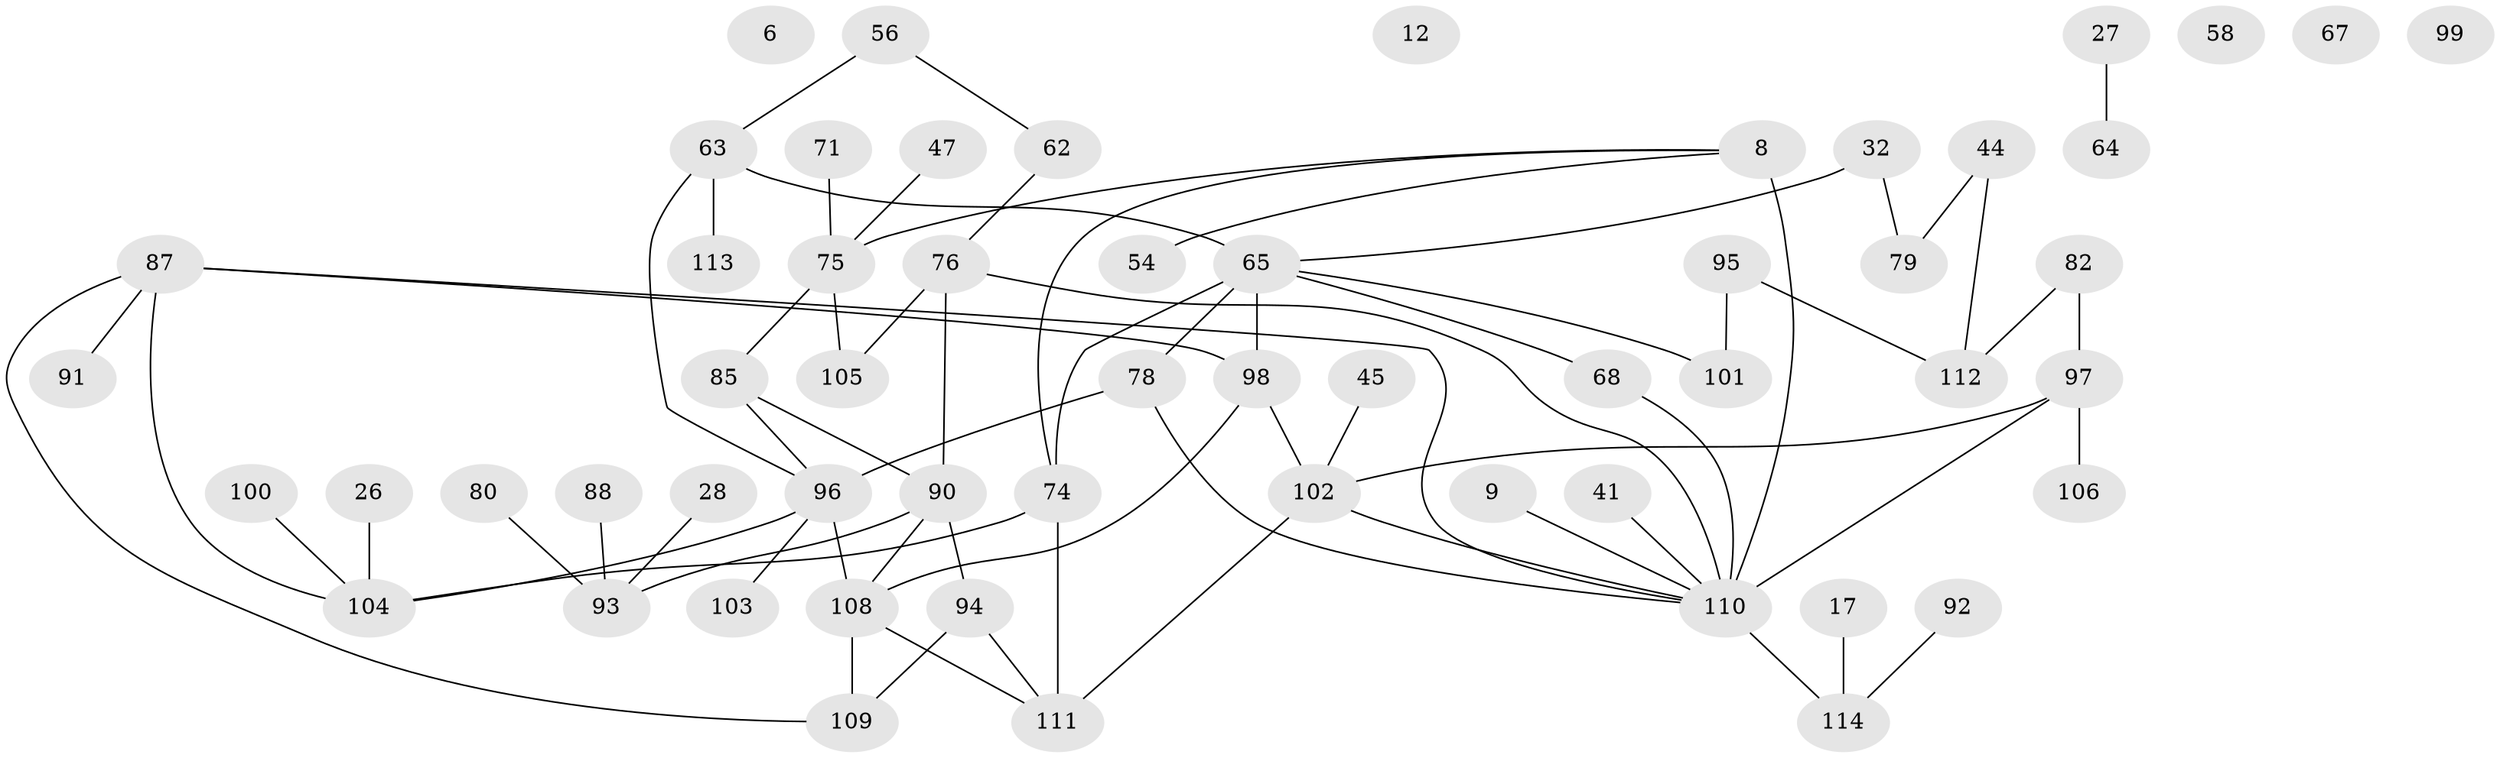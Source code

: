 // original degree distribution, {2: 0.23684210526315788, 4: 0.08771929824561403, 1: 0.2719298245614035, 0: 0.043859649122807015, 7: 0.008771929824561403, 3: 0.2719298245614035, 5: 0.06140350877192982, 6: 0.017543859649122806}
// Generated by graph-tools (version 1.1) at 2025/40/03/09/25 04:40:38]
// undirected, 57 vertices, 71 edges
graph export_dot {
graph [start="1"]
  node [color=gray90,style=filled];
  6;
  8;
  9;
  12;
  17;
  26;
  27;
  28;
  32 [super="+22"];
  41;
  44;
  45;
  47;
  54;
  56 [super="+37"];
  58;
  62;
  63 [super="+40+42"];
  64;
  65 [super="+1+19"];
  67;
  68;
  71;
  74 [super="+30"];
  75;
  76 [super="+10"];
  78;
  79;
  80;
  82 [super="+35"];
  85;
  87 [super="+43+70"];
  88;
  90 [super="+57+77"];
  91;
  92;
  93;
  94;
  95 [super="+52"];
  96 [super="+33+60+61"];
  97 [super="+51+53+59"];
  98 [super="+86"];
  99;
  100;
  101;
  102 [super="+89+39+73+84"];
  103;
  104 [super="+34+83"];
  105;
  106;
  108 [super="+38+81"];
  109;
  110 [super="+36+55+107"];
  111 [super="+46"];
  112;
  113;
  114 [super="+20+16"];
  8 -- 54;
  8 -- 75;
  8 -- 110 [weight=4];
  8 -- 74;
  9 -- 110;
  17 -- 114;
  26 -- 104;
  27 -- 64;
  28 -- 93;
  32 -- 79;
  32 -- 65;
  41 -- 110;
  44 -- 79;
  44 -- 112;
  45 -- 102;
  47 -- 75;
  56 -- 62;
  56 -- 63;
  62 -- 76;
  63 -- 65 [weight=2];
  63 -- 113;
  63 -- 96;
  65 -- 68;
  65 -- 101;
  65 -- 98;
  65 -- 78;
  65 -- 74;
  68 -- 110;
  71 -- 75;
  74 -- 111 [weight=2];
  74 -- 104;
  75 -- 85;
  75 -- 105;
  76 -- 105;
  76 -- 110;
  76 -- 90;
  78 -- 96;
  78 -- 110;
  80 -- 93;
  82 -- 112 [weight=2];
  82 -- 97;
  85 -- 90;
  85 -- 96;
  87 -- 104;
  87 -- 91;
  87 -- 109;
  87 -- 98;
  87 -- 110;
  88 -- 93;
  90 -- 108;
  90 -- 93;
  90 -- 94;
  92 -- 114;
  94 -- 109;
  94 -- 111;
  95 -- 101;
  95 -- 112;
  96 -- 103;
  96 -- 104;
  96 -- 108 [weight=2];
  97 -- 106;
  97 -- 110;
  97 -- 102;
  98 -- 108 [weight=2];
  98 -- 102;
  100 -- 104;
  102 -- 110;
  102 -- 111;
  108 -- 111;
  108 -- 109;
  110 -- 114;
}
